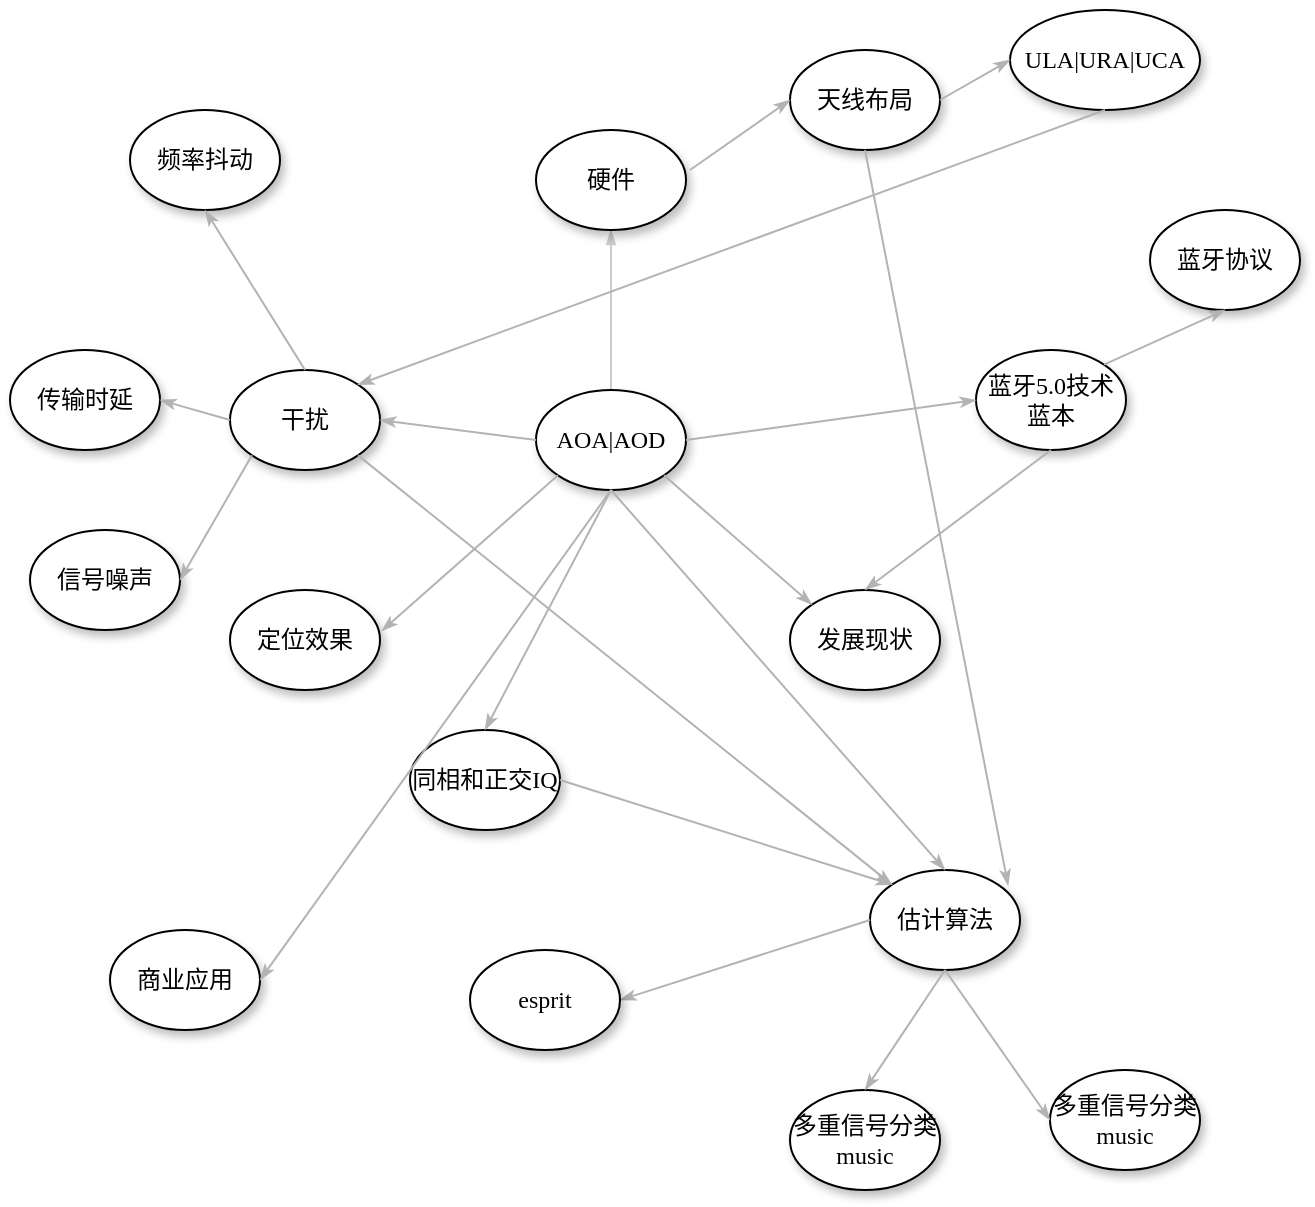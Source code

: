 <mxfile version="14.6.13" type="device"><diagram name="Page-1" id="42789a77-a242-8287-6e28-9cd8cfd52e62"><mxGraphModel dx="914" dy="563" grid="1" gridSize="10" guides="1" tooltips="1" connect="1" arrows="1" fold="1" page="1" pageScale="1" pageWidth="1100" pageHeight="850" background="#ffffff" math="0" shadow="0"><root><mxCell id="0"/><mxCell id="1" parent="0"/><mxCell id="6N1JHE99GJjxnkYsjXoQ-10" style="edgeStyle=orthogonalEdgeStyle;rounded=0;orthogonalLoop=1;jettySize=auto;html=1;exitX=0.5;exitY=0;exitDx=0;exitDy=0;entryX=0.5;entryY=1;entryDx=0;entryDy=0;strokeWidth=1;jumpStyle=none;strokeColor=#CCCCCC;endArrow=blockThin;endFill=1;startSize=5;endSize=5;" edge="1" parent="1" source="6N1JHE99GJjxnkYsjXoQ-1" target="6N1JHE99GJjxnkYsjXoQ-8"><mxGeometry relative="1" as="geometry"/></mxCell><mxCell id="6N1JHE99GJjxnkYsjXoQ-1" value="AOA|AOD" style="ellipse;whiteSpace=wrap;html=1;rounded=0;shadow=1;comic=0;labelBackgroundColor=none;strokeWidth=1;fontFamily=Verdana;fontSize=12;align=center;" vertex="1" parent="1"><mxGeometry x="403" y="390" width="75" height="50" as="geometry"/></mxCell><mxCell id="6N1JHE99GJjxnkYsjXoQ-2" value="蓝牙5.0技术蓝本" style="ellipse;whiteSpace=wrap;html=1;rounded=0;shadow=1;comic=0;labelBackgroundColor=none;strokeWidth=1;fontFamily=Verdana;fontSize=12;align=center;" vertex="1" parent="1"><mxGeometry x="623" y="370" width="75" height="50" as="geometry"/></mxCell><mxCell id="6N1JHE99GJjxnkYsjXoQ-4" value="" style="edgeStyle=none;rounded=1;html=1;labelBackgroundColor=none;startArrow=none;startFill=0;startSize=5;endArrow=classicThin;endFill=1;endSize=5;jettySize=auto;orthogonalLoop=1;strokeColor=#B3B3B3;strokeWidth=1;fontFamily=Verdana;fontSize=12;exitX=1;exitY=0.5;exitDx=0;exitDy=0;entryX=0;entryY=0.5;entryDx=0;entryDy=0;" edge="1" parent="1" source="6N1JHE99GJjxnkYsjXoQ-1" target="6N1JHE99GJjxnkYsjXoQ-2"><mxGeometry relative="1" as="geometry"><mxPoint x="499.029" y="128.802" as="sourcePoint"/><mxPoint x="429.52" y="271.209" as="targetPoint"/></mxGeometry></mxCell><mxCell id="6N1JHE99GJjxnkYsjXoQ-5" value="发展现状" style="ellipse;whiteSpace=wrap;html=1;rounded=0;shadow=1;comic=0;labelBackgroundColor=none;strokeWidth=1;fontFamily=Verdana;fontSize=12;align=center;" vertex="1" parent="1"><mxGeometry x="530" y="490" width="75" height="50" as="geometry"/></mxCell><mxCell id="6N1JHE99GJjxnkYsjXoQ-6" value="" style="edgeStyle=none;rounded=1;html=1;labelBackgroundColor=none;startArrow=none;startFill=0;startSize=5;endArrow=classicThin;endFill=1;endSize=5;jettySize=auto;orthogonalLoop=1;strokeColor=#B3B3B3;strokeWidth=1;fontFamily=Verdana;fontSize=12;exitX=1;exitY=1;exitDx=0;exitDy=0;entryX=0;entryY=0;entryDx=0;entryDy=0;" edge="1" parent="1" source="6N1JHE99GJjxnkYsjXoQ-1" target="6N1JHE99GJjxnkYsjXoQ-5"><mxGeometry relative="1" as="geometry"><mxPoint x="488.0" y="425" as="sourcePoint"/><mxPoint x="633.0" y="405" as="targetPoint"/></mxGeometry></mxCell><mxCell id="6N1JHE99GJjxnkYsjXoQ-7" value="" style="edgeStyle=none;rounded=1;html=1;labelBackgroundColor=none;startArrow=none;startFill=0;startSize=5;endArrow=classicThin;endFill=1;endSize=5;jettySize=auto;orthogonalLoop=1;strokeColor=#B3B3B3;strokeWidth=1;fontFamily=Verdana;fontSize=12;exitX=0.5;exitY=1;exitDx=0;exitDy=0;entryX=0.5;entryY=0;entryDx=0;entryDy=0;" edge="1" parent="1" source="6N1JHE99GJjxnkYsjXoQ-2" target="6N1JHE99GJjxnkYsjXoQ-5"><mxGeometry relative="1" as="geometry"><mxPoint x="477.017" y="442.678" as="sourcePoint"/><mxPoint x="550.983" y="507.322" as="targetPoint"/></mxGeometry></mxCell><mxCell id="6N1JHE99GJjxnkYsjXoQ-8" value="硬件&lt;span style=&quot;color: rgba(0 , 0 , 0 , 0) ; font-family: monospace ; font-size: 0px&quot;&gt;%3CmxGraphModel%3E%3Croot%3E%3CmxCell%20id%3D%220%22%2F%3E%3CmxCell%20id%3D%221%22%20parent%3D%220%22%2F%3E%3CmxCell%20id%3D%222%22%20value%3D%22%E5%8F%91%E5%B1%95%E7%8E%B0%E7%8A%B6%22%20style%3D%22ellipse%3BwhiteSpace%3Dwrap%3Bhtml%3D1%3Brounded%3D0%3Bshadow%3D1%3Bcomic%3D0%3BlabelBackgroundColor%3Dnone%3BstrokeWidth%3D1%3BfontFamily%3DVerdana%3BfontSize%3D12%3Balign%3Dcenter%3B%22%20vertex%3D%221%22%20parent%3D%221%22%3E%3CmxGeometry%20x%3D%22530%22%20y%3D%22490%22%20width%3D%2275%22%20height%3D%2250%22%20as%3D%22geometry%22%2F%3E%3C%2FmxCell%3E%3C%2Froot%3E%3C%2FmxGraphModel%3E&lt;/span&gt;" style="ellipse;whiteSpace=wrap;html=1;rounded=0;shadow=1;comic=0;labelBackgroundColor=none;strokeWidth=1;fontFamily=Verdana;fontSize=12;align=center;" vertex="1" parent="1"><mxGeometry x="403" y="260" width="75" height="50" as="geometry"/></mxCell><mxCell id="6N1JHE99GJjxnkYsjXoQ-9" value="天线布局" style="ellipse;whiteSpace=wrap;html=1;rounded=0;shadow=1;comic=0;labelBackgroundColor=none;strokeWidth=1;fontFamily=Verdana;fontSize=12;align=center;" vertex="1" parent="1"><mxGeometry x="530" y="220" width="75" height="50" as="geometry"/></mxCell><mxCell id="6N1JHE99GJjxnkYsjXoQ-12" value="" style="edgeStyle=none;rounded=1;html=1;labelBackgroundColor=none;startArrow=none;startFill=0;startSize=5;endArrow=classicThin;endFill=1;endSize=5;jettySize=auto;orthogonalLoop=1;strokeColor=#B3B3B3;strokeWidth=1;fontFamily=Verdana;fontSize=12;entryX=0;entryY=0.5;entryDx=0;entryDy=0;" edge="1" parent="1" target="6N1JHE99GJjxnkYsjXoQ-9"><mxGeometry relative="1" as="geometry"><mxPoint x="480" y="280" as="sourcePoint"/><mxPoint x="633.0" y="405" as="targetPoint"/></mxGeometry></mxCell><mxCell id="6N1JHE99GJjxnkYsjXoQ-13" value="干扰" style="ellipse;whiteSpace=wrap;html=1;rounded=0;shadow=1;comic=0;labelBackgroundColor=none;strokeWidth=1;fontFamily=Verdana;fontSize=12;align=center;" vertex="1" parent="1"><mxGeometry x="250" y="380" width="75" height="50" as="geometry"/></mxCell><mxCell id="6N1JHE99GJjxnkYsjXoQ-15" value="" style="edgeStyle=none;rounded=1;html=1;labelBackgroundColor=none;startArrow=none;startFill=0;startSize=5;endArrow=classicThin;endFill=1;endSize=5;jettySize=auto;orthogonalLoop=1;strokeColor=#B3B3B3;strokeWidth=1;fontFamily=Verdana;fontSize=12;entryX=1;entryY=0.5;entryDx=0;entryDy=0;exitX=0;exitY=0.5;exitDx=0;exitDy=0;" edge="1" parent="1" source="6N1JHE99GJjxnkYsjXoQ-1" target="6N1JHE99GJjxnkYsjXoQ-13"><mxGeometry relative="1" as="geometry"><mxPoint x="400" y="420" as="sourcePoint"/><mxPoint x="550.983" y="507.322" as="targetPoint"/></mxGeometry></mxCell><mxCell id="6N1JHE99GJjxnkYsjXoQ-16" value="同相和正交IQ" style="ellipse;whiteSpace=wrap;html=1;rounded=0;shadow=1;comic=0;labelBackgroundColor=none;strokeWidth=1;fontFamily=Verdana;fontSize=12;align=center;" vertex="1" parent="1"><mxGeometry x="340" y="560" width="75" height="50" as="geometry"/></mxCell><mxCell id="6N1JHE99GJjxnkYsjXoQ-17" value="" style="edgeStyle=none;rounded=1;html=1;labelBackgroundColor=none;startArrow=none;startFill=0;startSize=5;endArrow=classicThin;endFill=1;endSize=5;jettySize=auto;orthogonalLoop=1;strokeColor=#B3B3B3;strokeWidth=1;fontFamily=Verdana;fontSize=12;exitX=0.5;exitY=1;exitDx=0;exitDy=0;entryX=0.5;entryY=0;entryDx=0;entryDy=0;" edge="1" parent="1" source="6N1JHE99GJjxnkYsjXoQ-1" target="6N1JHE99GJjxnkYsjXoQ-16"><mxGeometry relative="1" as="geometry"><mxPoint x="413.0" y="425" as="sourcePoint"/><mxPoint x="400" y="540" as="targetPoint"/></mxGeometry></mxCell><mxCell id="6N1JHE99GJjxnkYsjXoQ-18" value="蓝牙协议" style="ellipse;whiteSpace=wrap;html=1;rounded=0;shadow=1;comic=0;labelBackgroundColor=none;strokeWidth=1;fontFamily=Verdana;fontSize=12;align=center;" vertex="1" parent="1"><mxGeometry x="710" y="300" width="75" height="50" as="geometry"/></mxCell><mxCell id="6N1JHE99GJjxnkYsjXoQ-19" value="" style="edgeStyle=none;rounded=1;html=1;labelBackgroundColor=none;startArrow=none;startFill=0;startSize=5;endArrow=classicThin;endFill=1;endSize=5;jettySize=auto;orthogonalLoop=1;strokeColor=#B3B3B3;strokeWidth=1;fontFamily=Verdana;fontSize=12;exitX=1;exitY=0;exitDx=0;exitDy=0;entryX=0.5;entryY=1;entryDx=0;entryDy=0;" edge="1" parent="1" source="6N1JHE99GJjxnkYsjXoQ-2" target="6N1JHE99GJjxnkYsjXoQ-18"><mxGeometry relative="1" as="geometry"><mxPoint x="488.0" y="425" as="sourcePoint"/><mxPoint x="633.0" y="405" as="targetPoint"/></mxGeometry></mxCell><mxCell id="6N1JHE99GJjxnkYsjXoQ-20" value="定位效果" style="ellipse;whiteSpace=wrap;html=1;rounded=0;shadow=1;comic=0;labelBackgroundColor=none;strokeWidth=1;fontFamily=Verdana;fontSize=12;align=center;" vertex="1" parent="1"><mxGeometry x="250" y="490" width="75" height="50" as="geometry"/></mxCell><mxCell id="6N1JHE99GJjxnkYsjXoQ-21" value="" style="edgeStyle=none;rounded=1;html=1;labelBackgroundColor=none;startArrow=none;startFill=0;startSize=5;endArrow=classicThin;endFill=1;endSize=5;jettySize=auto;orthogonalLoop=1;strokeColor=#B3B3B3;strokeWidth=1;fontFamily=Verdana;fontSize=12;entryX=1.011;entryY=0.409;entryDx=0;entryDy=0;exitX=0;exitY=1;exitDx=0;exitDy=0;entryPerimeter=0;" edge="1" parent="1" source="6N1JHE99GJjxnkYsjXoQ-1" target="6N1JHE99GJjxnkYsjXoQ-20"><mxGeometry relative="1" as="geometry"><mxPoint x="413.0" y="425" as="sourcePoint"/><mxPoint x="335.0" y="415" as="targetPoint"/></mxGeometry></mxCell><mxCell id="6N1JHE99GJjxnkYsjXoQ-22" value="信号噪声" style="ellipse;whiteSpace=wrap;html=1;rounded=0;shadow=1;comic=0;labelBackgroundColor=none;strokeWidth=1;fontFamily=Verdana;fontSize=12;align=center;" vertex="1" parent="1"><mxGeometry x="150" y="460" width="75" height="50" as="geometry"/></mxCell><mxCell id="6N1JHE99GJjxnkYsjXoQ-23" value="传输时延" style="ellipse;whiteSpace=wrap;html=1;rounded=0;shadow=1;comic=0;labelBackgroundColor=none;strokeWidth=1;fontFamily=Verdana;fontSize=12;align=center;" vertex="1" parent="1"><mxGeometry x="140" y="370" width="75" height="50" as="geometry"/></mxCell><mxCell id="6N1JHE99GJjxnkYsjXoQ-24" value="频率抖动" style="ellipse;whiteSpace=wrap;html=1;rounded=0;shadow=1;comic=0;labelBackgroundColor=none;strokeWidth=1;fontFamily=Verdana;fontSize=12;align=center;" vertex="1" parent="1"><mxGeometry x="200" y="250" width="75" height="50" as="geometry"/></mxCell><mxCell id="6N1JHE99GJjxnkYsjXoQ-26" value="" style="edgeStyle=none;rounded=1;html=1;labelBackgroundColor=none;startArrow=none;startFill=0;startSize=5;endArrow=classicThin;endFill=1;endSize=5;jettySize=auto;orthogonalLoop=1;strokeColor=#B3B3B3;strokeWidth=1;fontFamily=Verdana;fontSize=12;entryX=0.5;entryY=1;entryDx=0;entryDy=0;exitX=0.5;exitY=0;exitDx=0;exitDy=0;" edge="1" parent="1" source="6N1JHE99GJjxnkYsjXoQ-13" target="6N1JHE99GJjxnkYsjXoQ-24"><mxGeometry relative="1" as="geometry"><mxPoint x="413.0" y="425" as="sourcePoint"/><mxPoint x="335.0" y="415" as="targetPoint"/></mxGeometry></mxCell><mxCell id="6N1JHE99GJjxnkYsjXoQ-27" value="" style="edgeStyle=none;rounded=1;html=1;labelBackgroundColor=none;startArrow=none;startFill=0;startSize=5;endArrow=classicThin;endFill=1;endSize=5;jettySize=auto;orthogonalLoop=1;strokeColor=#B3B3B3;strokeWidth=1;fontFamily=Verdana;fontSize=12;entryX=1;entryY=0.5;entryDx=0;entryDy=0;exitX=0;exitY=0.5;exitDx=0;exitDy=0;" edge="1" parent="1" source="6N1JHE99GJjxnkYsjXoQ-13" target="6N1JHE99GJjxnkYsjXoQ-23"><mxGeometry relative="1" as="geometry"><mxPoint x="297.5" y="390" as="sourcePoint"/><mxPoint x="247.5" y="310" as="targetPoint"/></mxGeometry></mxCell><mxCell id="6N1JHE99GJjxnkYsjXoQ-28" value="" style="edgeStyle=none;rounded=1;html=1;labelBackgroundColor=none;startArrow=none;startFill=0;startSize=5;endArrow=classicThin;endFill=1;endSize=5;jettySize=auto;orthogonalLoop=1;strokeColor=#B3B3B3;strokeWidth=1;fontFamily=Verdana;fontSize=12;entryX=1;entryY=0.5;entryDx=0;entryDy=0;exitX=0;exitY=1;exitDx=0;exitDy=0;" edge="1" parent="1" source="6N1JHE99GJjxnkYsjXoQ-13" target="6N1JHE99GJjxnkYsjXoQ-22"><mxGeometry relative="1" as="geometry"><mxPoint x="260.0" y="415" as="sourcePoint"/><mxPoint x="225.0" y="365" as="targetPoint"/></mxGeometry></mxCell><mxCell id="6N1JHE99GJjxnkYsjXoQ-30" value="ULA|URA|UCA" style="ellipse;whiteSpace=wrap;html=1;rounded=0;shadow=1;comic=0;labelBackgroundColor=none;strokeWidth=1;fontFamily=Verdana;fontSize=12;align=center;" vertex="1" parent="1"><mxGeometry x="640" y="200" width="95" height="50" as="geometry"/></mxCell><mxCell id="6N1JHE99GJjxnkYsjXoQ-31" value="" style="edgeStyle=none;rounded=1;html=1;labelBackgroundColor=none;startArrow=none;startFill=0;startSize=5;endArrow=classicThin;endFill=1;endSize=5;jettySize=auto;orthogonalLoop=1;strokeColor=#B3B3B3;strokeWidth=1;fontFamily=Verdana;fontSize=12;entryX=0;entryY=0.5;entryDx=0;entryDy=0;exitX=1;exitY=0.5;exitDx=0;exitDy=0;" edge="1" parent="1" source="6N1JHE99GJjxnkYsjXoQ-9" target="6N1JHE99GJjxnkYsjXoQ-30"><mxGeometry relative="1" as="geometry"><mxPoint x="490" y="290" as="sourcePoint"/><mxPoint x="540.0" y="255" as="targetPoint"/></mxGeometry></mxCell><mxCell id="6N1JHE99GJjxnkYsjXoQ-32" value="" style="edgeStyle=none;rounded=1;html=1;labelBackgroundColor=none;startArrow=none;startFill=0;startSize=5;endArrow=classicThin;endFill=1;endSize=5;jettySize=auto;orthogonalLoop=1;strokeColor=#B3B3B3;strokeWidth=1;fontFamily=Verdana;fontSize=12;exitX=0.5;exitY=1;exitDx=0;exitDy=0;entryX=1;entryY=0;entryDx=0;entryDy=0;" edge="1" parent="1" source="6N1JHE99GJjxnkYsjXoQ-30" target="6N1JHE99GJjxnkYsjXoQ-13"><mxGeometry relative="1" as="geometry"><mxPoint x="615.0" y="255" as="sourcePoint"/><mxPoint x="319" y="386" as="targetPoint"/></mxGeometry></mxCell><mxCell id="6N1JHE99GJjxnkYsjXoQ-33" value="估计算法" style="ellipse;whiteSpace=wrap;html=1;rounded=0;shadow=1;comic=0;labelBackgroundColor=none;strokeWidth=1;fontFamily=Verdana;fontSize=12;align=center;" vertex="1" parent="1"><mxGeometry x="570" y="630" width="75" height="50" as="geometry"/></mxCell><mxCell id="6N1JHE99GJjxnkYsjXoQ-34" value="" style="edgeStyle=none;rounded=1;html=1;labelBackgroundColor=none;startArrow=none;startFill=0;startSize=5;endArrow=classicThin;endFill=1;endSize=5;jettySize=auto;orthogonalLoop=1;strokeColor=#B3B3B3;strokeWidth=1;fontFamily=Verdana;fontSize=12;exitX=0.5;exitY=1;exitDx=0;exitDy=0;entryX=0.5;entryY=0;entryDx=0;entryDy=0;" edge="1" parent="1" source="6N1JHE99GJjxnkYsjXoQ-1" target="6N1JHE99GJjxnkYsjXoQ-33"><mxGeometry relative="1" as="geometry"><mxPoint x="450.5" y="450" as="sourcePoint"/><mxPoint x="447.5" y="550" as="targetPoint"/></mxGeometry></mxCell><mxCell id="6N1JHE99GJjxnkYsjXoQ-35" value="" style="edgeStyle=none;rounded=1;html=1;labelBackgroundColor=none;startArrow=none;startFill=0;startSize=5;endArrow=classicThin;endFill=1;endSize=5;jettySize=auto;orthogonalLoop=1;strokeColor=#B3B3B3;strokeWidth=1;fontFamily=Verdana;fontSize=12;exitX=0.5;exitY=1;exitDx=0;exitDy=0;entryX=0.921;entryY=0.154;entryDx=0;entryDy=0;entryPerimeter=0;" edge="1" parent="1" source="6N1JHE99GJjxnkYsjXoQ-9" target="6N1JHE99GJjxnkYsjXoQ-33"><mxGeometry relative="1" as="geometry"><mxPoint x="697.5" y="260" as="sourcePoint"/><mxPoint x="324.017" y="397.322" as="targetPoint"/></mxGeometry></mxCell><mxCell id="6N1JHE99GJjxnkYsjXoQ-37" value="" style="edgeStyle=none;rounded=1;html=1;labelBackgroundColor=none;startArrow=none;startFill=0;startSize=5;endArrow=classicThin;endFill=1;endSize=5;jettySize=auto;orthogonalLoop=1;strokeColor=#B3B3B3;strokeWidth=1;fontFamily=Verdana;fontSize=12;exitX=0;exitY=0.5;exitDx=0;exitDy=0;entryX=1;entryY=0.5;entryDx=0;entryDy=0;" edge="1" parent="1" source="6N1JHE99GJjxnkYsjXoQ-33" target="6N1JHE99GJjxnkYsjXoQ-45"><mxGeometry relative="1" as="geometry"><mxPoint x="450.5" y="450" as="sourcePoint"/><mxPoint x="465.0" y="675" as="targetPoint"/></mxGeometry></mxCell><mxCell id="6N1JHE99GJjxnkYsjXoQ-38" value="" style="edgeStyle=none;rounded=1;html=1;labelBackgroundColor=none;startArrow=none;startFill=0;startSize=5;endArrow=classicThin;endFill=1;endSize=5;jettySize=auto;orthogonalLoop=1;strokeColor=#B3B3B3;strokeWidth=1;fontFamily=Verdana;fontSize=12;exitX=1;exitY=1;exitDx=0;exitDy=0;entryX=0;entryY=0;entryDx=0;entryDy=0;" edge="1" parent="1" source="6N1JHE99GJjxnkYsjXoQ-13" target="6N1JHE99GJjxnkYsjXoQ-33"><mxGeometry relative="1" as="geometry"><mxPoint x="600.0" y="665" as="sourcePoint"/><mxPoint x="515.0" y="665" as="targetPoint"/></mxGeometry></mxCell><mxCell id="6N1JHE99GJjxnkYsjXoQ-39" value="" style="edgeStyle=none;rounded=1;html=1;labelBackgroundColor=none;startArrow=none;startFill=0;startSize=5;endArrow=classicThin;endFill=1;endSize=5;jettySize=auto;orthogonalLoop=1;strokeColor=#B3B3B3;strokeWidth=1;fontFamily=Verdana;fontSize=12;exitX=1;exitY=0.5;exitDx=0;exitDy=0;entryX=0;entryY=0;entryDx=0;entryDy=0;" edge="1" parent="1" source="6N1JHE99GJjxnkYsjXoQ-16" target="6N1JHE99GJjxnkYsjXoQ-33"><mxGeometry relative="1" as="geometry"><mxPoint x="477.017" y="442.678" as="sourcePoint"/><mxPoint x="550.983" y="507.322" as="targetPoint"/></mxGeometry></mxCell><mxCell id="6N1JHE99GJjxnkYsjXoQ-41" value="多重信号分类&lt;br&gt;music" style="ellipse;whiteSpace=wrap;html=1;rounded=0;shadow=1;comic=0;labelBackgroundColor=none;strokeWidth=1;fontFamily=Verdana;fontSize=12;align=center;" vertex="1" parent="1"><mxGeometry x="530" y="740" width="75" height="50" as="geometry"/></mxCell><mxCell id="6N1JHE99GJjxnkYsjXoQ-42" value="" style="edgeStyle=none;rounded=1;html=1;labelBackgroundColor=none;startArrow=none;startFill=0;startSize=5;endArrow=classicThin;endFill=1;endSize=5;jettySize=auto;orthogonalLoop=1;strokeColor=#B3B3B3;strokeWidth=1;fontFamily=Verdana;fontSize=12;exitX=0.5;exitY=1;exitDx=0;exitDy=0;entryX=0.5;entryY=0;entryDx=0;entryDy=0;" edge="1" parent="1" source="6N1JHE99GJjxnkYsjXoQ-33" target="6N1JHE99GJjxnkYsjXoQ-41"><mxGeometry relative="1" as="geometry"><mxPoint x="580.0" y="665" as="sourcePoint"/><mxPoint x="475.0" y="685" as="targetPoint"/></mxGeometry></mxCell><mxCell id="6N1JHE99GJjxnkYsjXoQ-44" value="多重信号分类&lt;br&gt;music" style="ellipse;whiteSpace=wrap;html=1;rounded=0;shadow=1;comic=0;labelBackgroundColor=none;strokeWidth=1;fontFamily=Verdana;fontSize=12;align=center;" vertex="1" parent="1"><mxGeometry x="660" y="730" width="75" height="50" as="geometry"/></mxCell><mxCell id="6N1JHE99GJjxnkYsjXoQ-45" value="esprit" style="ellipse;whiteSpace=wrap;html=1;rounded=0;shadow=1;comic=0;labelBackgroundColor=none;strokeWidth=1;fontFamily=Verdana;fontSize=12;align=center;" vertex="1" parent="1"><mxGeometry x="370" y="670" width="75" height="50" as="geometry"/></mxCell><mxCell id="6N1JHE99GJjxnkYsjXoQ-46" value="" style="edgeStyle=none;rounded=1;html=1;labelBackgroundColor=none;startArrow=none;startFill=0;startSize=5;endArrow=classicThin;endFill=1;endSize=5;jettySize=auto;orthogonalLoop=1;strokeColor=#B3B3B3;strokeWidth=1;fontFamily=Verdana;fontSize=12;exitX=0.5;exitY=1;exitDx=0;exitDy=0;entryX=0;entryY=0.5;entryDx=0;entryDy=0;" edge="1" parent="1" source="6N1JHE99GJjxnkYsjXoQ-33" target="6N1JHE99GJjxnkYsjXoQ-44"><mxGeometry relative="1" as="geometry"><mxPoint x="617.5" y="690" as="sourcePoint"/><mxPoint x="577.5" y="750" as="targetPoint"/></mxGeometry></mxCell><mxCell id="6N1JHE99GJjxnkYsjXoQ-47" value="商业应用" style="ellipse;whiteSpace=wrap;html=1;rounded=0;shadow=1;comic=0;labelBackgroundColor=none;strokeWidth=1;fontFamily=Verdana;fontSize=12;align=center;" vertex="1" parent="1"><mxGeometry x="190" y="660" width="75" height="50" as="geometry"/></mxCell><mxCell id="6N1JHE99GJjxnkYsjXoQ-48" value="" style="edgeStyle=none;rounded=1;html=1;labelBackgroundColor=none;startArrow=none;startFill=0;startSize=5;endArrow=classicThin;endFill=1;endSize=5;jettySize=auto;orthogonalLoop=1;strokeColor=#B3B3B3;strokeWidth=1;fontFamily=Verdana;fontSize=12;exitX=0.5;exitY=1;exitDx=0;exitDy=0;entryX=1;entryY=0.5;entryDx=0;entryDy=0;" edge="1" parent="1" source="6N1JHE99GJjxnkYsjXoQ-1" target="6N1JHE99GJjxnkYsjXoQ-47"><mxGeometry relative="1" as="geometry"><mxPoint x="450.5" y="450" as="sourcePoint"/><mxPoint x="387.5" y="570" as="targetPoint"/></mxGeometry></mxCell></root></mxGraphModel></diagram></mxfile>